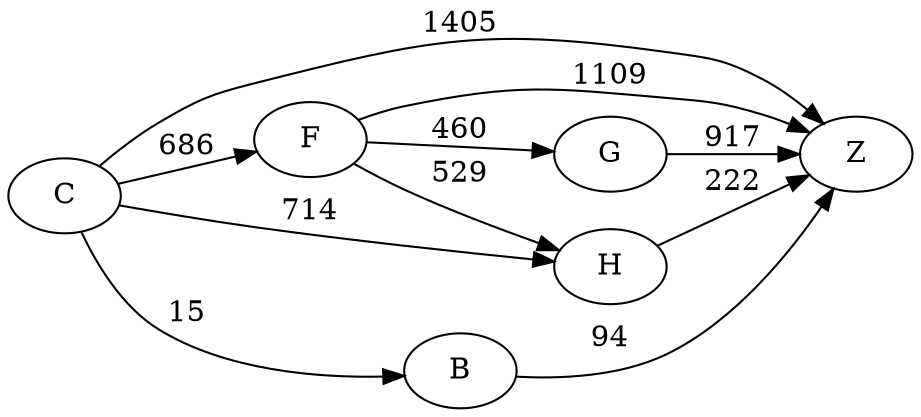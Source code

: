 digraph G {
	rankdir=LR size="8,5"
	C
	Z
	C -> Z [label=1405]
	C
	F
	C -> F [label=686]
	C
	B
	C -> B [label=15]
	C
	H
	C -> H [label=714]
	F
	G
	F -> G [label=460]
	F
	H
	F -> H [label=529]
	F
	Z
	F -> Z [label=1109]
	G
	Z
	G -> Z [label=917]
	B
	Z
	B -> Z [label=94]
	H
	Z
	H -> Z [label=222]
}
